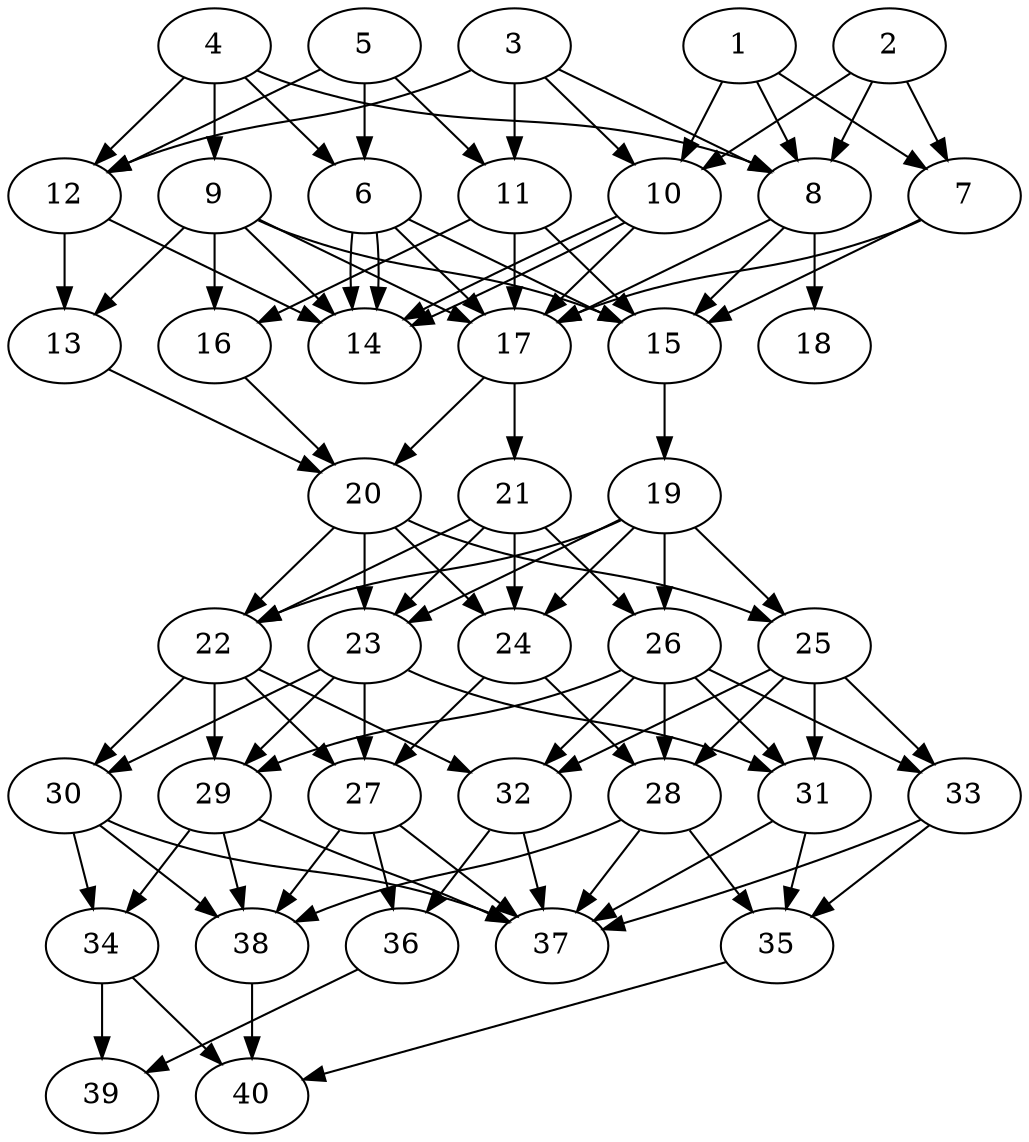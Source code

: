 // DAG automatically generated by daggen at Tue Aug  6 16:28:35 2019
// ./daggen --dot -n 40 --ccr 0.4 --fat 0.5 --regular 0.5 --density 0.9 --mindata 5242880 --maxdata 52428800 
digraph G {
  1 [size="24378880", alpha="0.03", expect_size="9751552"] 
  1 -> 7 [size ="9751552"]
  1 -> 8 [size ="9751552"]
  1 -> 10 [size ="9751552"]
  2 [size="26009600", alpha="0.10", expect_size="10403840"] 
  2 -> 7 [size ="10403840"]
  2 -> 8 [size ="10403840"]
  2 -> 10 [size ="10403840"]
  3 [size="52060160", alpha="0.12", expect_size="20824064"] 
  3 -> 8 [size ="20824064"]
  3 -> 10 [size ="20824064"]
  3 -> 11 [size ="20824064"]
  3 -> 12 [size ="20824064"]
  4 [size="71096320", alpha="0.07", expect_size="28438528"] 
  4 -> 6 [size ="28438528"]
  4 -> 8 [size ="28438528"]
  4 -> 9 [size ="28438528"]
  4 -> 12 [size ="28438528"]
  5 [size="73085440", alpha="0.17", expect_size="29234176"] 
  5 -> 6 [size ="29234176"]
  5 -> 11 [size ="29234176"]
  5 -> 12 [size ="29234176"]
  6 [size="114583040", alpha="0.15", expect_size="45833216"] 
  6 -> 14 [size ="45833216"]
  6 -> 14 [size ="45833216"]
  6 -> 15 [size ="45833216"]
  6 -> 17 [size ="45833216"]
  7 [size="108323840", alpha="0.00", expect_size="43329536"] 
  7 -> 15 [size ="43329536"]
  7 -> 17 [size ="43329536"]
  8 [size="96829440", alpha="0.10", expect_size="38731776"] 
  8 -> 15 [size ="38731776"]
  8 -> 17 [size ="38731776"]
  8 -> 18 [size ="38731776"]
  9 [size="60843520", alpha="0.12", expect_size="24337408"] 
  9 -> 13 [size ="24337408"]
  9 -> 14 [size ="24337408"]
  9 -> 15 [size ="24337408"]
  9 -> 16 [size ="24337408"]
  9 -> 17 [size ="24337408"]
  10 [size="116549120", alpha="0.20", expect_size="46619648"] 
  10 -> 14 [size ="46619648"]
  10 -> 14 [size ="46619648"]
  10 -> 17 [size ="46619648"]
  11 [size="29798400", alpha="0.15", expect_size="11919360"] 
  11 -> 15 [size ="11919360"]
  11 -> 16 [size ="11919360"]
  11 -> 17 [size ="11919360"]
  12 [size="48642560", alpha="0.04", expect_size="19457024"] 
  12 -> 13 [size ="19457024"]
  12 -> 14 [size ="19457024"]
  13 [size="108019200", alpha="0.13", expect_size="43207680"] 
  13 -> 20 [size ="43207680"]
  14 [size="59745280", alpha="0.09", expect_size="23898112"] 
  15 [size="103270400", alpha="0.18", expect_size="41308160"] 
  15 -> 19 [size ="41308160"]
  16 [size="83302400", alpha="0.08", expect_size="33320960"] 
  16 -> 20 [size ="33320960"]
  17 [size="51348480", alpha="0.08", expect_size="20539392"] 
  17 -> 20 [size ="20539392"]
  17 -> 21 [size ="20539392"]
  18 [size="51509760", alpha="0.03", expect_size="20603904"] 
  19 [size="109457920", alpha="0.10", expect_size="43783168"] 
  19 -> 22 [size ="43783168"]
  19 -> 23 [size ="43783168"]
  19 -> 24 [size ="43783168"]
  19 -> 25 [size ="43783168"]
  19 -> 26 [size ="43783168"]
  20 [size="61637120", alpha="0.13", expect_size="24654848"] 
  20 -> 22 [size ="24654848"]
  20 -> 23 [size ="24654848"]
  20 -> 24 [size ="24654848"]
  20 -> 25 [size ="24654848"]
  21 [size="61478400", alpha="0.18", expect_size="24591360"] 
  21 -> 22 [size ="24591360"]
  21 -> 23 [size ="24591360"]
  21 -> 24 [size ="24591360"]
  21 -> 26 [size ="24591360"]
  22 [size="31516160", alpha="0.05", expect_size="12606464"] 
  22 -> 27 [size ="12606464"]
  22 -> 29 [size ="12606464"]
  22 -> 30 [size ="12606464"]
  22 -> 32 [size ="12606464"]
  23 [size="52188160", alpha="0.19", expect_size="20875264"] 
  23 -> 27 [size ="20875264"]
  23 -> 29 [size ="20875264"]
  23 -> 30 [size ="20875264"]
  23 -> 31 [size ="20875264"]
  24 [size="129999360", alpha="0.03", expect_size="51999744"] 
  24 -> 27 [size ="51999744"]
  24 -> 28 [size ="51999744"]
  25 [size="65666560", alpha="0.17", expect_size="26266624"] 
  25 -> 28 [size ="26266624"]
  25 -> 31 [size ="26266624"]
  25 -> 32 [size ="26266624"]
  25 -> 33 [size ="26266624"]
  26 [size="56243200", alpha="0.08", expect_size="22497280"] 
  26 -> 28 [size ="22497280"]
  26 -> 29 [size ="22497280"]
  26 -> 31 [size ="22497280"]
  26 -> 32 [size ="22497280"]
  26 -> 33 [size ="22497280"]
  27 [size="100994560", alpha="0.15", expect_size="40397824"] 
  27 -> 36 [size ="40397824"]
  27 -> 37 [size ="40397824"]
  27 -> 38 [size ="40397824"]
  28 [size="31874560", alpha="0.17", expect_size="12749824"] 
  28 -> 35 [size ="12749824"]
  28 -> 37 [size ="12749824"]
  28 -> 38 [size ="12749824"]
  29 [size="49029120", alpha="0.06", expect_size="19611648"] 
  29 -> 34 [size ="19611648"]
  29 -> 37 [size ="19611648"]
  29 -> 38 [size ="19611648"]
  30 [size="107130880", alpha="0.13", expect_size="42852352"] 
  30 -> 34 [size ="42852352"]
  30 -> 37 [size ="42852352"]
  30 -> 38 [size ="42852352"]
  31 [size="66053120", alpha="0.03", expect_size="26421248"] 
  31 -> 35 [size ="26421248"]
  31 -> 37 [size ="26421248"]
  32 [size="55034880", alpha="0.19", expect_size="22013952"] 
  32 -> 36 [size ="22013952"]
  32 -> 37 [size ="22013952"]
  33 [size="86981120", alpha="0.11", expect_size="34792448"] 
  33 -> 35 [size ="34792448"]
  33 -> 37 [size ="34792448"]
  34 [size="82882560", alpha="0.11", expect_size="33153024"] 
  34 -> 39 [size ="33153024"]
  34 -> 40 [size ="33153024"]
  35 [size="100725760", alpha="0.06", expect_size="40290304"] 
  35 -> 40 [size ="40290304"]
  36 [size="82529280", alpha="0.13", expect_size="33011712"] 
  36 -> 39 [size ="33011712"]
  37 [size="129766400", alpha="0.07", expect_size="51906560"] 
  38 [size="101726720", alpha="0.07", expect_size="40690688"] 
  38 -> 40 [size ="40690688"]
  39 [size="82135040", alpha="0.03", expect_size="32854016"] 
  40 [size="118725120", alpha="0.08", expect_size="47490048"] 
}
